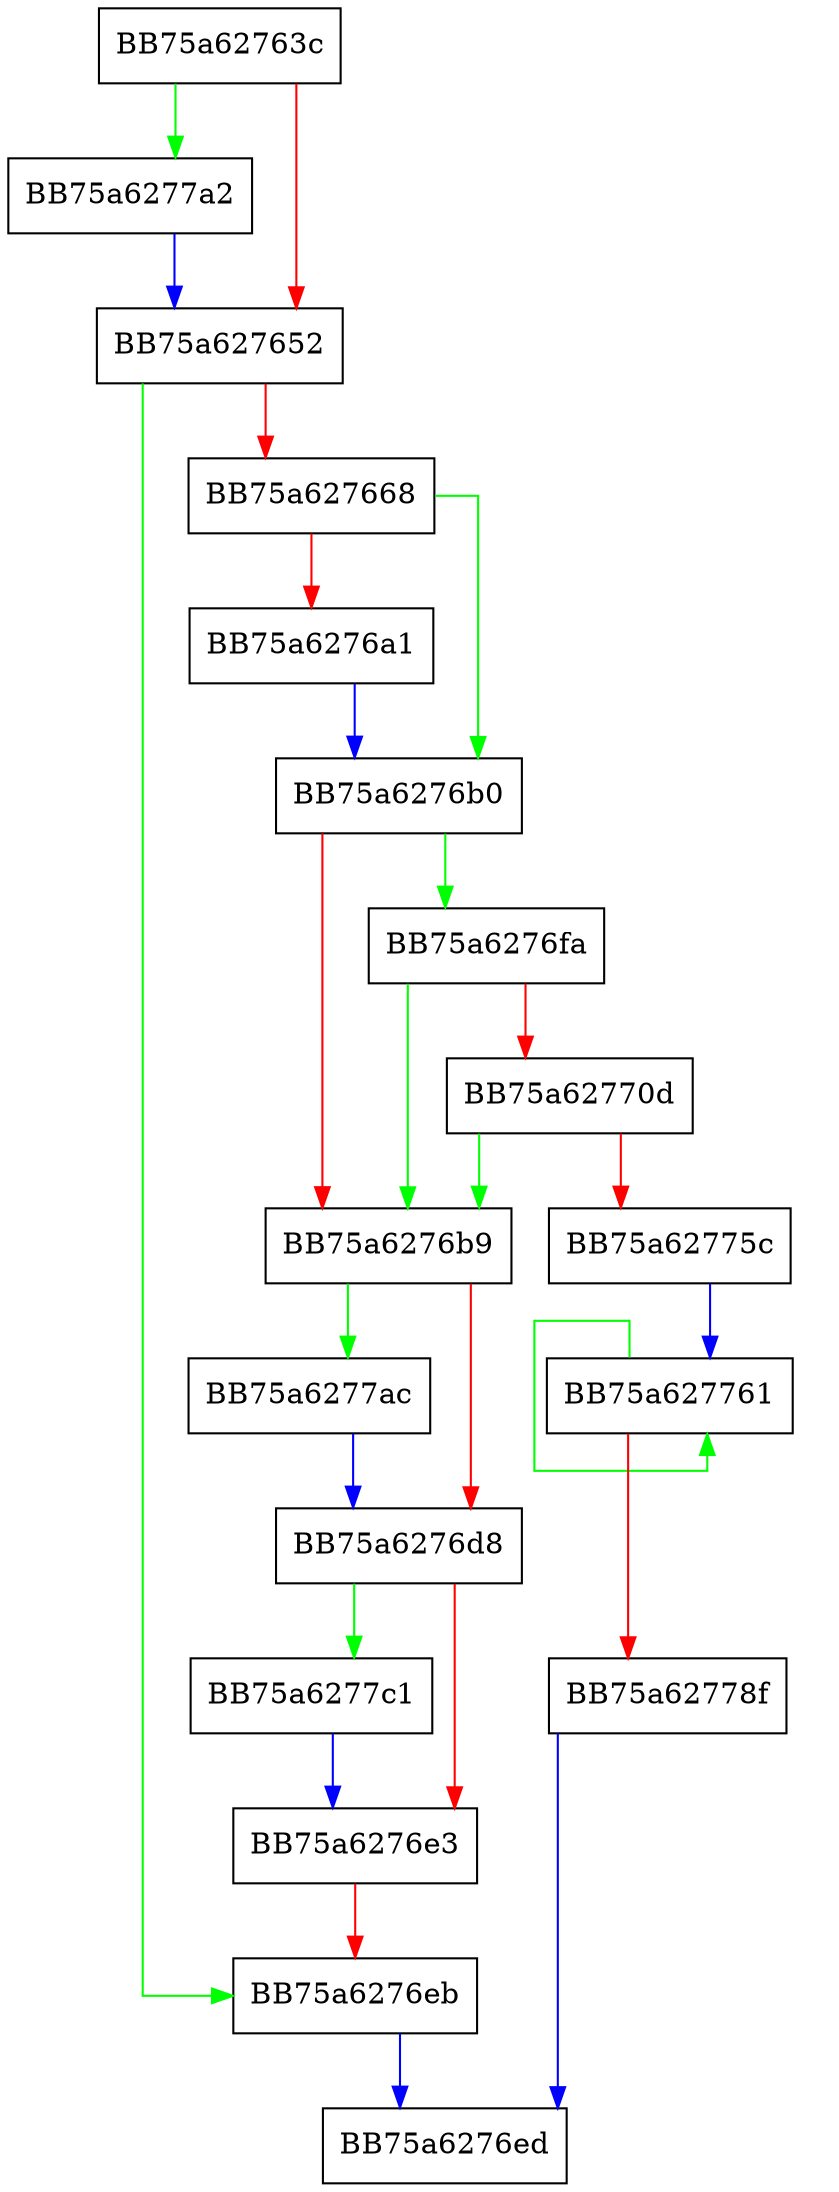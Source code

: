 digraph create_resutils_context {
  node [shape="box"];
  graph [splines=ortho];
  BB75a62763c -> BB75a6277a2 [color="green"];
  BB75a62763c -> BB75a627652 [color="red"];
  BB75a627652 -> BB75a6276eb [color="green"];
  BB75a627652 -> BB75a627668 [color="red"];
  BB75a627668 -> BB75a6276b0 [color="green"];
  BB75a627668 -> BB75a6276a1 [color="red"];
  BB75a6276a1 -> BB75a6276b0 [color="blue"];
  BB75a6276b0 -> BB75a6276fa [color="green"];
  BB75a6276b0 -> BB75a6276b9 [color="red"];
  BB75a6276b9 -> BB75a6277ac [color="green"];
  BB75a6276b9 -> BB75a6276d8 [color="red"];
  BB75a6276d8 -> BB75a6277c1 [color="green"];
  BB75a6276d8 -> BB75a6276e3 [color="red"];
  BB75a6276e3 -> BB75a6276eb [color="red"];
  BB75a6276eb -> BB75a6276ed [color="blue"];
  BB75a6276fa -> BB75a6276b9 [color="green"];
  BB75a6276fa -> BB75a62770d [color="red"];
  BB75a62770d -> BB75a6276b9 [color="green"];
  BB75a62770d -> BB75a62775c [color="red"];
  BB75a62775c -> BB75a627761 [color="blue"];
  BB75a627761 -> BB75a627761 [color="green"];
  BB75a627761 -> BB75a62778f [color="red"];
  BB75a62778f -> BB75a6276ed [color="blue"];
  BB75a6277a2 -> BB75a627652 [color="blue"];
  BB75a6277ac -> BB75a6276d8 [color="blue"];
  BB75a6277c1 -> BB75a6276e3 [color="blue"];
}